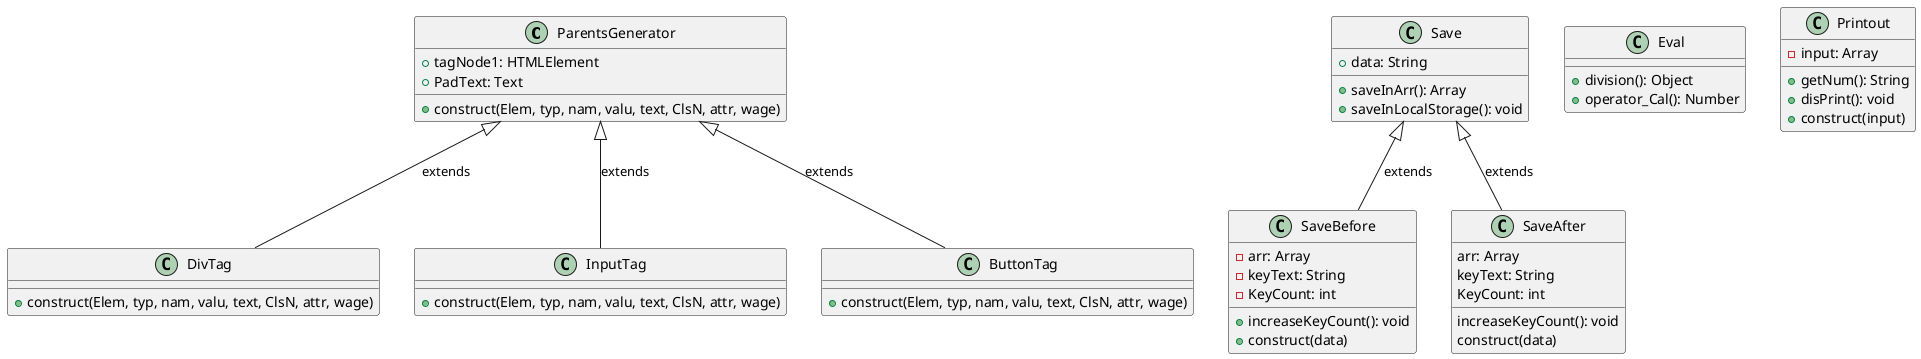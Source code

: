 @startuml team3
class ParentsGenerator {
    +tagNode1: HTMLElement
    +PadText: Text
    +construct(Elem, typ, nam, valu, text, ClsN, attr, wage)
}
class DivTag {
    +construct(Elem, typ, nam, valu, text, ClsN, attr, wage)
}
ParentsGenerator <|-- DivTag : extends
class InputTag {
    +construct(Elem, typ, nam, valu, text, ClsN, attr, wage)
}
ParentsGenerator <|-- InputTag : extends
class ButtonTag {
    +construct(Elem, typ, nam, valu, text, ClsN, attr, wage)
}
ParentsGenerator <|-- ButtonTag : extends
class Save {
    +data: String
    +saveInArr(): Array
    +saveInLocalStorage(): void
}
class SaveBefore {
    -arr: Array
    -keyText: String
    -KeyCount: int
    +increaseKeyCount(): void
    +construct(data)
}
Save <|-- SaveBefore : extends
class SaveAfter {
    arr: Array
    keyText: String
    KeyCount: int
    increaseKeyCount(): void
    construct(data)
}
Save <|-- SaveAfter : extends
class Eval {
    +division(): Object
    +operator_Cal(): Number
}
class Printout {
    -input: Array
    +getNum(): String
    +disPrint(): void
    +construct(input)
}
@enduml
